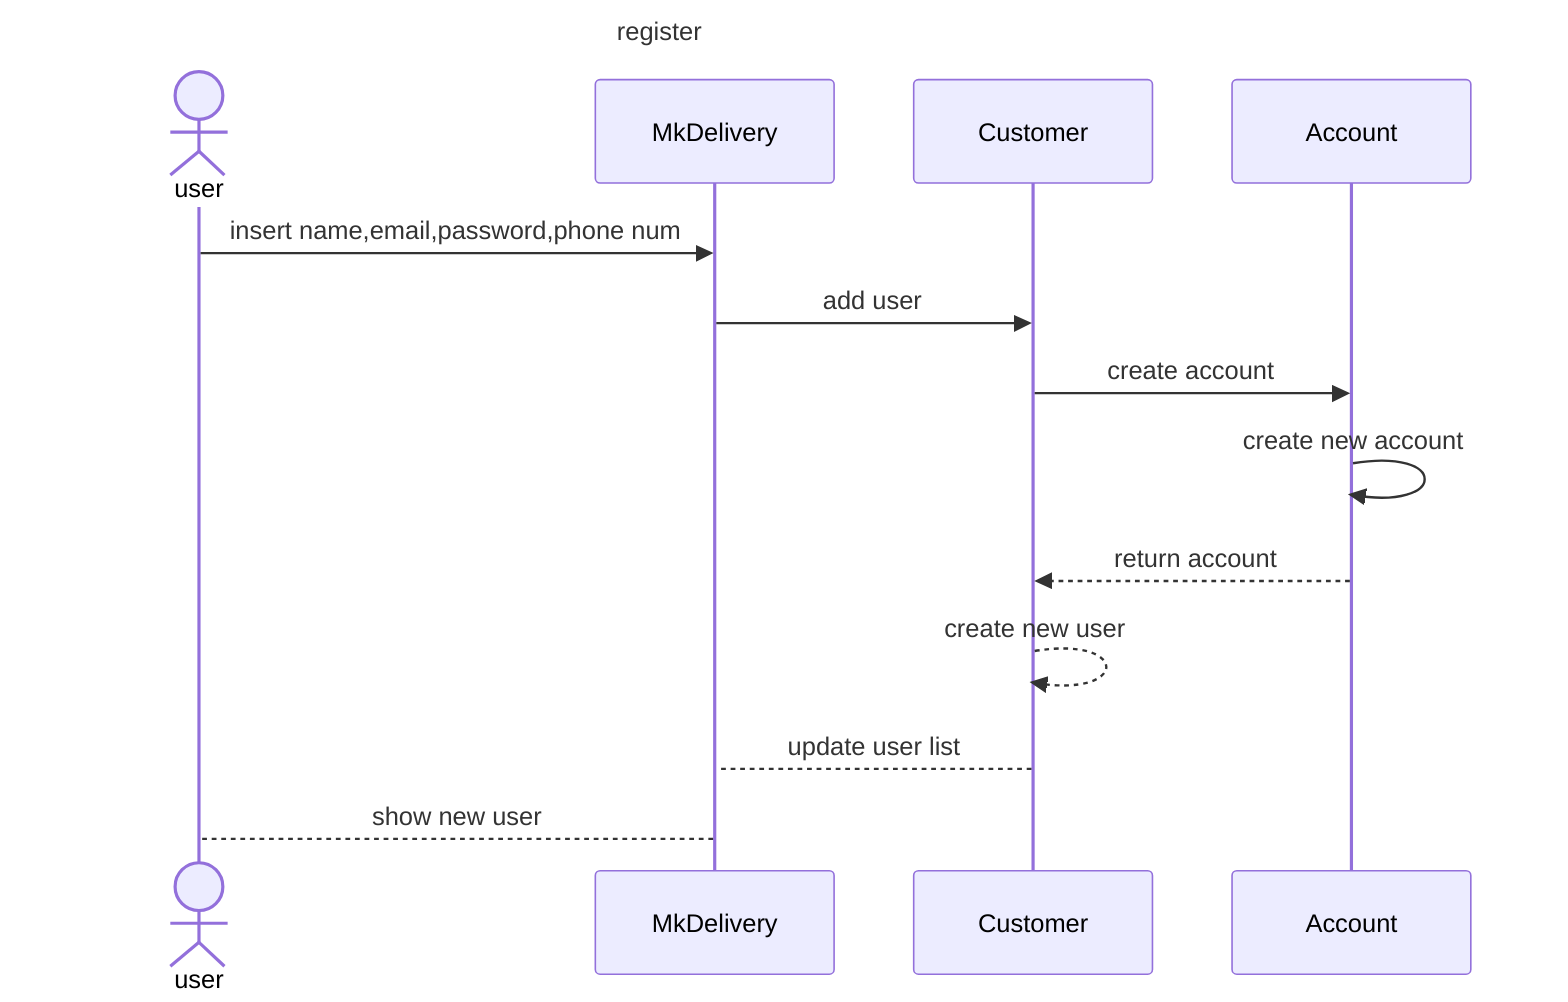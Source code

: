 sequenceDiagram
    title register
    actor user
    participant MkDelivery
    participant Customer
    participant Account
    
    user ->> MkDelivery:insert name,email,password,phone num
    MkDelivery ->> Customer :add user
    Customer ->>  Account :create account
    Account ->> Account : create new account
    Account -->> Customer :return account
    Customer -->> Customer :create new user
    Customer --> MkDelivery: update user list
    MkDelivery --> user :show new user